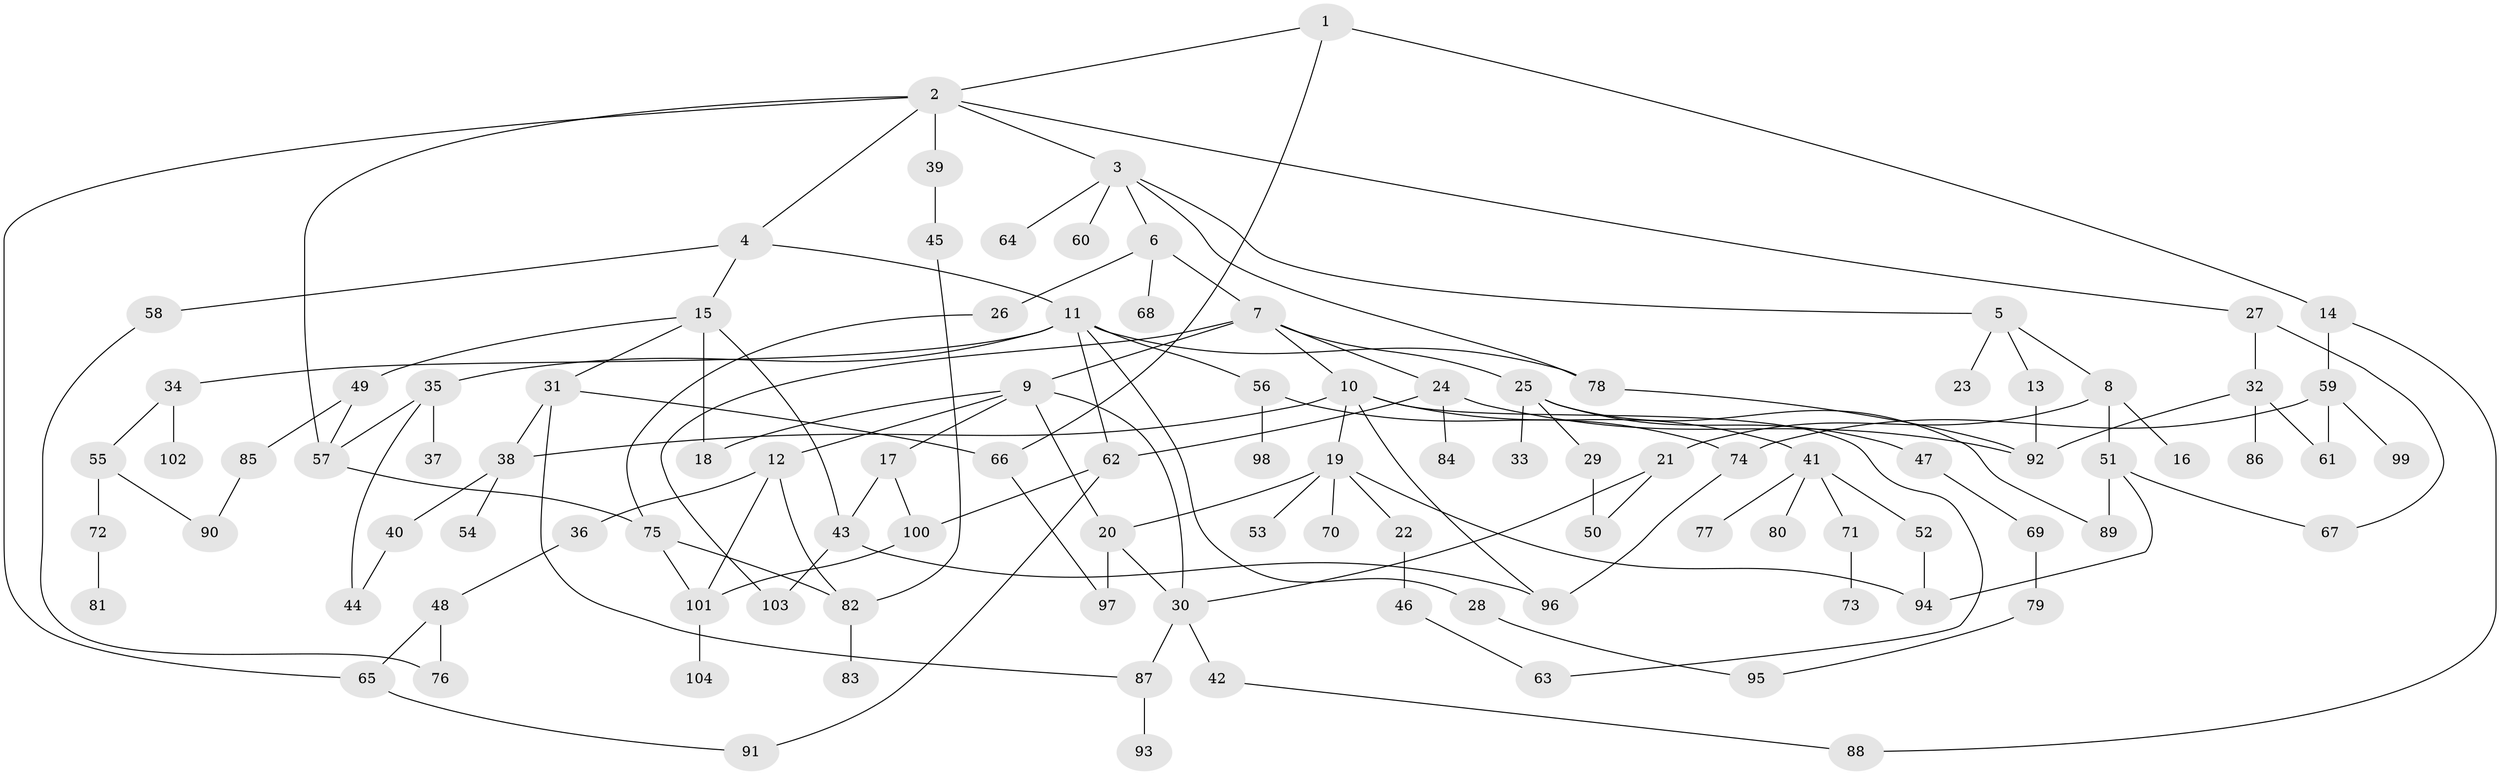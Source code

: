 // Generated by graph-tools (version 1.1) at 2025/25/03/09/25 03:25:30]
// undirected, 104 vertices, 143 edges
graph export_dot {
graph [start="1"]
  node [color=gray90,style=filled];
  1;
  2;
  3;
  4;
  5;
  6;
  7;
  8;
  9;
  10;
  11;
  12;
  13;
  14;
  15;
  16;
  17;
  18;
  19;
  20;
  21;
  22;
  23;
  24;
  25;
  26;
  27;
  28;
  29;
  30;
  31;
  32;
  33;
  34;
  35;
  36;
  37;
  38;
  39;
  40;
  41;
  42;
  43;
  44;
  45;
  46;
  47;
  48;
  49;
  50;
  51;
  52;
  53;
  54;
  55;
  56;
  57;
  58;
  59;
  60;
  61;
  62;
  63;
  64;
  65;
  66;
  67;
  68;
  69;
  70;
  71;
  72;
  73;
  74;
  75;
  76;
  77;
  78;
  79;
  80;
  81;
  82;
  83;
  84;
  85;
  86;
  87;
  88;
  89;
  90;
  91;
  92;
  93;
  94;
  95;
  96;
  97;
  98;
  99;
  100;
  101;
  102;
  103;
  104;
  1 -- 2;
  1 -- 14;
  1 -- 66;
  2 -- 3;
  2 -- 4;
  2 -- 27;
  2 -- 39;
  2 -- 57;
  2 -- 65;
  3 -- 5;
  3 -- 6;
  3 -- 60;
  3 -- 64;
  3 -- 78;
  4 -- 11;
  4 -- 15;
  4 -- 58;
  5 -- 8;
  5 -- 13;
  5 -- 23;
  6 -- 7;
  6 -- 26;
  6 -- 68;
  7 -- 9;
  7 -- 10;
  7 -- 24;
  7 -- 25;
  7 -- 103;
  8 -- 16;
  8 -- 21;
  8 -- 51;
  9 -- 12;
  9 -- 17;
  9 -- 20;
  9 -- 30;
  9 -- 18;
  10 -- 19;
  10 -- 38;
  10 -- 41;
  10 -- 63;
  10 -- 96;
  11 -- 28;
  11 -- 34;
  11 -- 35;
  11 -- 56;
  11 -- 78;
  11 -- 62;
  12 -- 36;
  12 -- 101;
  12 -- 82;
  13 -- 92;
  14 -- 59;
  14 -- 88;
  15 -- 18;
  15 -- 31;
  15 -- 43;
  15 -- 49;
  17 -- 100;
  17 -- 43;
  19 -- 22;
  19 -- 53;
  19 -- 70;
  19 -- 20;
  19 -- 94;
  20 -- 30;
  20 -- 97;
  21 -- 50;
  21 -- 30;
  22 -- 46;
  24 -- 62;
  24 -- 84;
  24 -- 92;
  25 -- 29;
  25 -- 33;
  25 -- 47;
  25 -- 89;
  26 -- 75;
  27 -- 32;
  27 -- 67;
  28 -- 95;
  29 -- 50;
  30 -- 42;
  30 -- 87;
  31 -- 66;
  31 -- 38;
  31 -- 87;
  32 -- 86;
  32 -- 61;
  32 -- 92;
  34 -- 55;
  34 -- 102;
  35 -- 37;
  35 -- 44;
  35 -- 57;
  36 -- 48;
  38 -- 40;
  38 -- 54;
  39 -- 45;
  40 -- 44;
  41 -- 52;
  41 -- 71;
  41 -- 77;
  41 -- 80;
  42 -- 88;
  43 -- 96;
  43 -- 103;
  45 -- 82;
  46 -- 63;
  47 -- 69;
  48 -- 65;
  48 -- 76;
  49 -- 85;
  49 -- 57;
  51 -- 89;
  51 -- 94;
  51 -- 67;
  52 -- 94;
  55 -- 72;
  55 -- 90;
  56 -- 74;
  56 -- 98;
  57 -- 75;
  58 -- 76;
  59 -- 61;
  59 -- 99;
  59 -- 74;
  62 -- 91;
  62 -- 100;
  65 -- 91;
  66 -- 97;
  69 -- 79;
  71 -- 73;
  72 -- 81;
  74 -- 96;
  75 -- 82;
  75 -- 101;
  78 -- 92;
  79 -- 95;
  82 -- 83;
  85 -- 90;
  87 -- 93;
  100 -- 101;
  101 -- 104;
}
